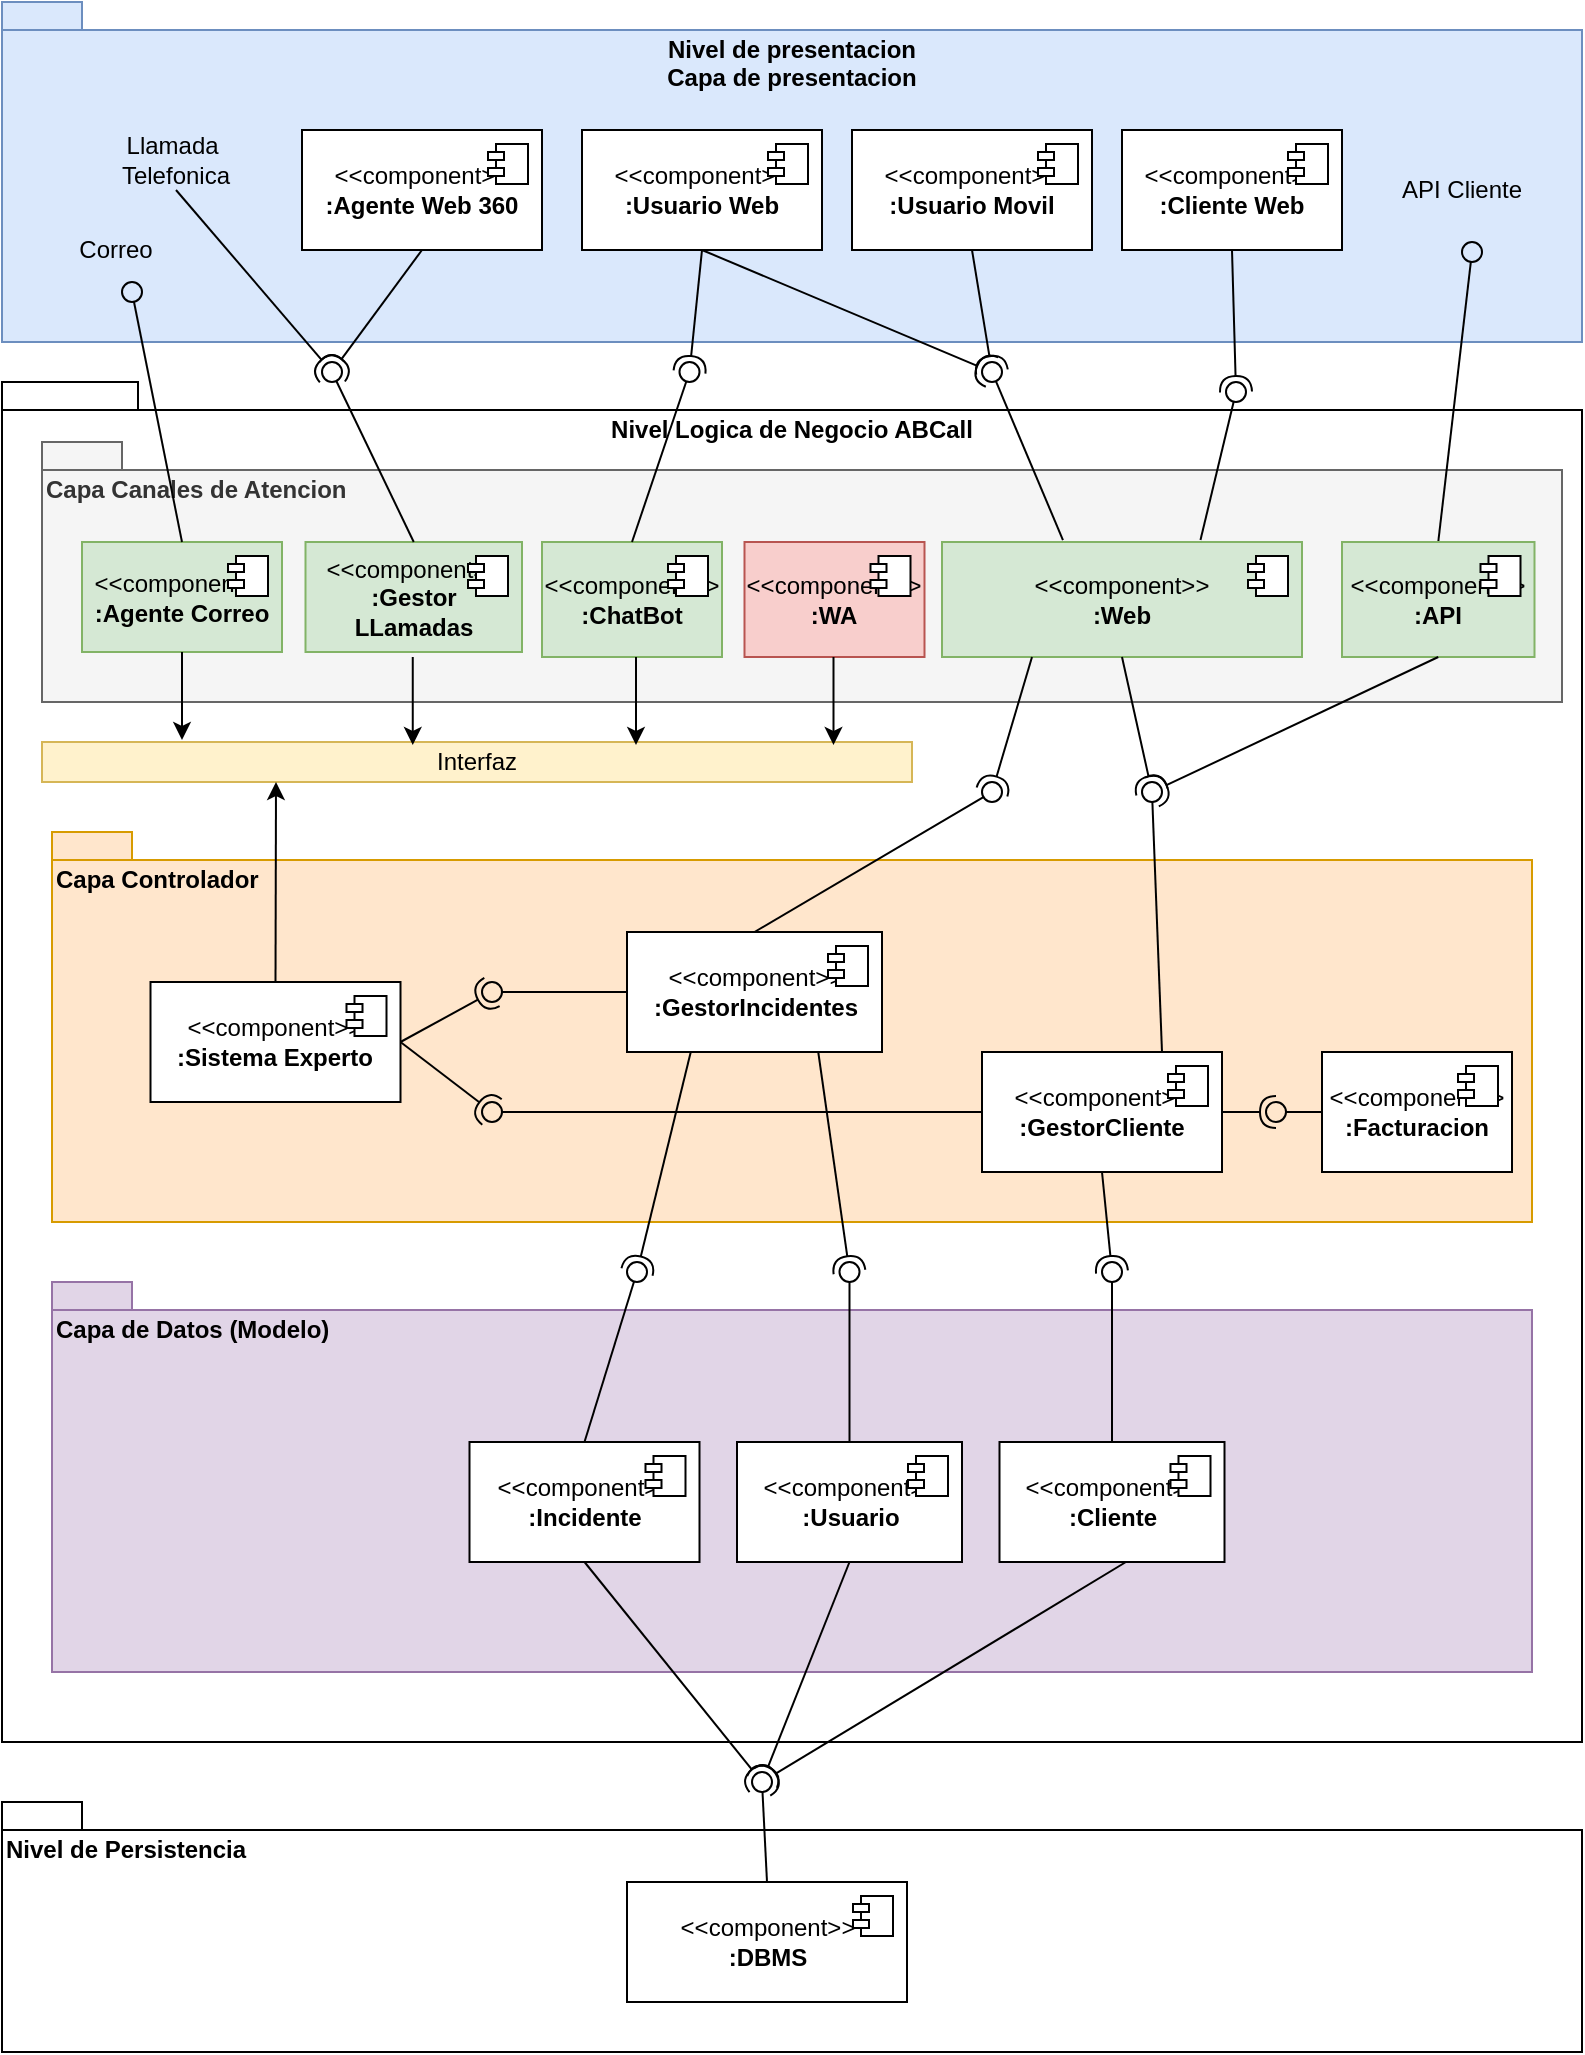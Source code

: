 <mxfile version="24.7.12">
  <diagram name="Página-1" id="badeSgl3rarpciUWfAk7">
    <mxGraphModel dx="1707" dy="395" grid="1" gridSize="10" guides="1" tooltips="1" connect="1" arrows="1" fold="1" page="1" pageScale="1" pageWidth="827" pageHeight="1169" math="0" shadow="0">
      <root>
        <mxCell id="0" />
        <mxCell id="1" parent="0" />
        <mxCell id="VERpzVBWQR2P2o2Z3do2-19" value="Nivel Logica de Negocio ABCall" style="shape=folder;fontStyle=1;spacingTop=10;tabWidth=40;tabHeight=14;tabPosition=left;html=1;whiteSpace=wrap;verticalAlign=top;" parent="1" vertex="1">
          <mxGeometry x="-500" y="210" width="790" height="680" as="geometry" />
        </mxCell>
        <mxCell id="LsTmcPjPgr7ocmJJOF8i-79" value="Capa de Datos (Modelo)" style="shape=folder;fontStyle=1;spacingTop=10;tabWidth=40;tabHeight=14;tabPosition=left;html=1;whiteSpace=wrap;verticalAlign=top;align=left;fillColor=#e1d5e7;strokeColor=#9673a6;" vertex="1" parent="1">
          <mxGeometry x="-475" y="660" width="740" height="195" as="geometry" />
        </mxCell>
        <mxCell id="LsTmcPjPgr7ocmJJOF8i-29" value="Capa Controlador" style="shape=folder;fontStyle=1;spacingTop=10;tabWidth=40;tabHeight=14;tabPosition=left;html=1;whiteSpace=wrap;verticalAlign=top;align=left;fillColor=#ffe6cc;strokeColor=#d79b00;" vertex="1" parent="1">
          <mxGeometry x="-475" y="435" width="740" height="195" as="geometry" />
        </mxCell>
        <mxCell id="oYlXpJVkNZ7Khja5sfW1-8" value="" style="ellipse;whiteSpace=wrap;html=1;align=center;aspect=fixed;fillColor=none;strokeColor=none;resizable=0;perimeter=centerPerimeter;rotatable=0;allowArrows=0;points=[];outlineConnect=1;" parent="1" vertex="1">
          <mxGeometry x="-100" y="360" width="10" height="10" as="geometry" />
        </mxCell>
        <mxCell id="oYlXpJVkNZ7Khja5sfW1-72" value="" style="ellipse;whiteSpace=wrap;html=1;align=center;aspect=fixed;fillColor=none;strokeColor=none;resizable=0;perimeter=centerPerimeter;rotatable=0;allowArrows=0;points=[];outlineConnect=1;" parent="1" vertex="1">
          <mxGeometry x="122" y="250" width="10" height="10" as="geometry" />
        </mxCell>
        <mxCell id="VERpzVBWQR2P2o2Z3do2-1" value="Nivel de presentacion&lt;div&gt;Capa de presentacion&lt;/div&gt;" style="shape=folder;fontStyle=1;spacingTop=10;tabWidth=40;tabHeight=14;tabPosition=left;html=1;whiteSpace=wrap;verticalAlign=top;fillColor=#dae8fc;strokeColor=#6c8ebf;" parent="1" vertex="1">
          <mxGeometry x="-500" y="20" width="790" height="170" as="geometry" />
        </mxCell>
        <mxCell id="VERpzVBWQR2P2o2Z3do2-2" value="&amp;lt;&amp;lt;component&amp;gt;&amp;gt;&lt;div&gt;&lt;b&gt;:Agente Web 360&lt;/b&gt;&lt;/div&gt;" style="html=1;dropTarget=0;whiteSpace=wrap;" parent="1" vertex="1">
          <mxGeometry x="-350" y="84" width="120" height="60" as="geometry" />
        </mxCell>
        <mxCell id="VERpzVBWQR2P2o2Z3do2-3" value="" style="shape=module;jettyWidth=8;jettyHeight=4;" parent="VERpzVBWQR2P2o2Z3do2-2" vertex="1">
          <mxGeometry x="1" width="20" height="20" relative="1" as="geometry">
            <mxPoint x="-27" y="7" as="offset" />
          </mxGeometry>
        </mxCell>
        <mxCell id="VERpzVBWQR2P2o2Z3do2-4" value="&amp;lt;&amp;lt;component&amp;gt;&amp;gt;&lt;div&gt;&lt;b&gt;:Cliente Web&lt;/b&gt;&lt;/div&gt;" style="html=1;dropTarget=0;whiteSpace=wrap;" parent="1" vertex="1">
          <mxGeometry x="60" y="84" width="110" height="60" as="geometry" />
        </mxCell>
        <mxCell id="VERpzVBWQR2P2o2Z3do2-5" value="" style="shape=module;jettyWidth=8;jettyHeight=4;" parent="VERpzVBWQR2P2o2Z3do2-4" vertex="1">
          <mxGeometry x="1" width="20" height="20" relative="1" as="geometry">
            <mxPoint x="-27" y="7" as="offset" />
          </mxGeometry>
        </mxCell>
        <mxCell id="VERpzVBWQR2P2o2Z3do2-6" value="&amp;lt;&amp;lt;component&amp;gt;&amp;gt;&lt;div&gt;&lt;b&gt;:Usuario Movil&lt;/b&gt;&lt;/div&gt;" style="html=1;dropTarget=0;whiteSpace=wrap;" parent="1" vertex="1">
          <mxGeometry x="-75" y="84" width="120" height="60" as="geometry" />
        </mxCell>
        <mxCell id="VERpzVBWQR2P2o2Z3do2-7" value="" style="shape=module;jettyWidth=8;jettyHeight=4;" parent="VERpzVBWQR2P2o2Z3do2-6" vertex="1">
          <mxGeometry x="1" width="20" height="20" relative="1" as="geometry">
            <mxPoint x="-27" y="7" as="offset" />
          </mxGeometry>
        </mxCell>
        <mxCell id="VERpzVBWQR2P2o2Z3do2-8" value="&amp;lt;&amp;lt;component&amp;gt;&amp;gt;&lt;div&gt;&lt;b&gt;:Usuario Web&lt;/b&gt;&lt;/div&gt;" style="html=1;dropTarget=0;whiteSpace=wrap;" parent="1" vertex="1">
          <mxGeometry x="-210" y="84" width="120" height="60" as="geometry" />
        </mxCell>
        <mxCell id="VERpzVBWQR2P2o2Z3do2-9" value="" style="shape=module;jettyWidth=8;jettyHeight=4;" parent="VERpzVBWQR2P2o2Z3do2-8" vertex="1">
          <mxGeometry x="1" width="20" height="20" relative="1" as="geometry">
            <mxPoint x="-27" y="7" as="offset" />
          </mxGeometry>
        </mxCell>
        <mxCell id="VERpzVBWQR2P2o2Z3do2-12" value="Capa Canales de Atencion" style="shape=folder;fontStyle=1;spacingTop=10;tabWidth=40;tabHeight=14;tabPosition=left;html=1;whiteSpace=wrap;verticalAlign=top;align=left;fillColor=#f5f5f5;fontColor=#333333;strokeColor=#666666;" parent="1" vertex="1">
          <mxGeometry x="-480" y="240" width="760" height="130" as="geometry" />
        </mxCell>
        <mxCell id="VERpzVBWQR2P2o2Z3do2-13" value="&amp;lt;&amp;lt;component&amp;gt;&amp;gt;&lt;div&gt;&lt;b&gt;:Web&lt;/b&gt;&lt;/div&gt;" style="html=1;dropTarget=0;whiteSpace=wrap;fillColor=#d5e8d4;strokeColor=#82b366;" parent="1" vertex="1">
          <mxGeometry x="-30" y="290" width="180" height="57.5" as="geometry" />
        </mxCell>
        <mxCell id="VERpzVBWQR2P2o2Z3do2-14" value="" style="shape=module;jettyWidth=8;jettyHeight=4;" parent="VERpzVBWQR2P2o2Z3do2-13" vertex="1">
          <mxGeometry x="1" width="20" height="20" relative="1" as="geometry">
            <mxPoint x="-27" y="7" as="offset" />
          </mxGeometry>
        </mxCell>
        <mxCell id="VERpzVBWQR2P2o2Z3do2-26" value="&amp;lt;&amp;lt;component&amp;gt;&amp;gt;&lt;div&gt;&lt;b&gt;:Sistema Experto&lt;/b&gt;&lt;/div&gt;" style="html=1;dropTarget=0;whiteSpace=wrap;" parent="1" vertex="1">
          <mxGeometry x="-425.75" y="510" width="125" height="60" as="geometry" />
        </mxCell>
        <mxCell id="VERpzVBWQR2P2o2Z3do2-27" value="" style="shape=module;jettyWidth=8;jettyHeight=4;" parent="VERpzVBWQR2P2o2Z3do2-26" vertex="1">
          <mxGeometry x="1" width="20" height="20" relative="1" as="geometry">
            <mxPoint x="-27" y="7" as="offset" />
          </mxGeometry>
        </mxCell>
        <mxCell id="VERpzVBWQR2P2o2Z3do2-28" value="&amp;lt;&amp;lt;component&amp;gt;&amp;gt;&lt;div&gt;&lt;b&gt;:GestorCliente&lt;/b&gt;&lt;/div&gt;" style="html=1;dropTarget=0;whiteSpace=wrap;" parent="1" vertex="1">
          <mxGeometry x="-10" y="545" width="120" height="60" as="geometry" />
        </mxCell>
        <mxCell id="VERpzVBWQR2P2o2Z3do2-29" value="" style="shape=module;jettyWidth=8;jettyHeight=4;" parent="VERpzVBWQR2P2o2Z3do2-28" vertex="1">
          <mxGeometry x="1" width="20" height="20" relative="1" as="geometry">
            <mxPoint x="-27" y="7" as="offset" />
          </mxGeometry>
        </mxCell>
        <mxCell id="VERpzVBWQR2P2o2Z3do2-30" value="&amp;lt;&amp;lt;component&amp;gt;&amp;gt;&lt;div&gt;&lt;b&gt;:GestorIncidentes&lt;/b&gt;&lt;/div&gt;" style="html=1;dropTarget=0;whiteSpace=wrap;" parent="1" vertex="1">
          <mxGeometry x="-187.5" y="485" width="127.5" height="60" as="geometry" />
        </mxCell>
        <mxCell id="VERpzVBWQR2P2o2Z3do2-31" value="" style="shape=module;jettyWidth=8;jettyHeight=4;" parent="VERpzVBWQR2P2o2Z3do2-30" vertex="1">
          <mxGeometry x="1" width="20" height="20" relative="1" as="geometry">
            <mxPoint x="-27" y="7" as="offset" />
          </mxGeometry>
        </mxCell>
        <mxCell id="VERpzVBWQR2P2o2Z3do2-32" value="&amp;lt;&amp;lt;component&amp;gt;&amp;gt;&lt;div&gt;&lt;b&gt;:Facturacion&lt;/b&gt;&lt;/div&gt;" style="html=1;dropTarget=0;whiteSpace=wrap;" parent="1" vertex="1">
          <mxGeometry x="160" y="545" width="95" height="60" as="geometry" />
        </mxCell>
        <mxCell id="VERpzVBWQR2P2o2Z3do2-33" value="" style="shape=module;jettyWidth=8;jettyHeight=4;" parent="VERpzVBWQR2P2o2Z3do2-32" vertex="1">
          <mxGeometry x="1" width="20" height="20" relative="1" as="geometry">
            <mxPoint x="-27" y="7" as="offset" />
          </mxGeometry>
        </mxCell>
        <mxCell id="VERpzVBWQR2P2o2Z3do2-34" value="Nivel de Persistencia" style="shape=folder;fontStyle=1;spacingTop=10;tabWidth=40;tabHeight=14;tabPosition=left;html=1;whiteSpace=wrap;verticalAlign=top;align=left;" parent="1" vertex="1">
          <mxGeometry x="-500" y="920" width="790" height="125" as="geometry" />
        </mxCell>
        <mxCell id="VERpzVBWQR2P2o2Z3do2-39" value="" style="ellipse;whiteSpace=wrap;html=1;align=center;aspect=fixed;fillColor=none;strokeColor=none;resizable=0;perimeter=centerPerimeter;rotatable=0;allowArrows=0;points=[];outlineConnect=1;" parent="1" vertex="1">
          <mxGeometry x="-20" y="450" width="10" height="10" as="geometry" />
        </mxCell>
        <mxCell id="VERpzVBWQR2P2o2Z3do2-48" value="" style="ellipse;whiteSpace=wrap;html=1;align=center;aspect=fixed;fillColor=none;strokeColor=none;resizable=0;perimeter=centerPerimeter;rotatable=0;allowArrows=0;points=[];outlineConnect=1;" parent="1" vertex="1">
          <mxGeometry x="136.25" y="410" width="10" height="10" as="geometry" />
        </mxCell>
        <mxCell id="VERpzVBWQR2P2o2Z3do2-51" value="" style="ellipse;whiteSpace=wrap;html=1;align=center;aspect=fixed;fillColor=none;strokeColor=none;resizable=0;perimeter=centerPerimeter;rotatable=0;allowArrows=0;points=[];outlineConnect=1;" parent="1" vertex="1">
          <mxGeometry x="193.75" y="445" width="10" height="10" as="geometry" />
        </mxCell>
        <mxCell id="VERpzVBWQR2P2o2Z3do2-52" value="&amp;lt;&amp;lt;component&amp;gt;&amp;gt;&lt;div&gt;&lt;b&gt;:DBMS&lt;/b&gt;&lt;/div&gt;" style="html=1;dropTarget=0;whiteSpace=wrap;" parent="1" vertex="1">
          <mxGeometry x="-187.5" y="960" width="140" height="60" as="geometry" />
        </mxCell>
        <mxCell id="VERpzVBWQR2P2o2Z3do2-53" value="" style="shape=module;jettyWidth=8;jettyHeight=4;" parent="VERpzVBWQR2P2o2Z3do2-52" vertex="1">
          <mxGeometry x="1" width="20" height="20" relative="1" as="geometry">
            <mxPoint x="-27" y="7" as="offset" />
          </mxGeometry>
        </mxCell>
        <mxCell id="VERpzVBWQR2P2o2Z3do2-54" value="&amp;lt;&amp;lt;component&amp;gt;&amp;gt;&lt;div&gt;&lt;b&gt;:Incidente&lt;/b&gt;&lt;/div&gt;" style="html=1;dropTarget=0;whiteSpace=wrap;" parent="1" vertex="1">
          <mxGeometry x="-266.25" y="740" width="115" height="60" as="geometry" />
        </mxCell>
        <mxCell id="VERpzVBWQR2P2o2Z3do2-55" value="" style="shape=module;jettyWidth=8;jettyHeight=4;" parent="VERpzVBWQR2P2o2Z3do2-54" vertex="1">
          <mxGeometry x="1" width="20" height="20" relative="1" as="geometry">
            <mxPoint x="-27" y="7" as="offset" />
          </mxGeometry>
        </mxCell>
        <mxCell id="VERpzVBWQR2P2o2Z3do2-61" value="" style="ellipse;whiteSpace=wrap;html=1;align=center;aspect=fixed;fillColor=none;strokeColor=none;resizable=0;perimeter=centerPerimeter;rotatable=0;allowArrows=0;points=[];outlineConnect=1;" parent="1" vertex="1">
          <mxGeometry x="111.25" y="510" width="10" height="10" as="geometry" />
        </mxCell>
        <mxCell id="VERpzVBWQR2P2o2Z3do2-67" value="" style="ellipse;whiteSpace=wrap;html=1;align=center;aspect=fixed;fillColor=none;strokeColor=none;resizable=0;perimeter=centerPerimeter;rotatable=0;allowArrows=0;points=[];outlineConnect=1;" parent="1" vertex="1">
          <mxGeometry x="-308.75" y="410" width="10" height="10" as="geometry" />
        </mxCell>
        <mxCell id="VERpzVBWQR2P2o2Z3do2-73" value="" style="ellipse;whiteSpace=wrap;html=1;align=center;aspect=fixed;fillColor=none;strokeColor=none;resizable=0;perimeter=centerPerimeter;rotatable=0;allowArrows=0;points=[];outlineConnect=1;" parent="1" vertex="1">
          <mxGeometry x="-393.75" y="410" width="10" height="10" as="geometry" />
        </mxCell>
        <mxCell id="VERpzVBWQR2P2o2Z3do2-74" value="" style="rounded=0;orthogonalLoop=1;jettySize=auto;html=1;endArrow=halfCircle;endFill=0;endSize=6;strokeWidth=1;sketch=0;exitX=0.5;exitY=1;exitDx=0;exitDy=0;" parent="1" source="VERpzVBWQR2P2o2Z3do2-8" target="VERpzVBWQR2P2o2Z3do2-76" edge="1">
          <mxGeometry relative="1" as="geometry">
            <mxPoint x="-140" y="220" as="sourcePoint" />
          </mxGeometry>
        </mxCell>
        <mxCell id="VERpzVBWQR2P2o2Z3do2-75" value="" style="rounded=0;orthogonalLoop=1;jettySize=auto;html=1;endArrow=oval;endFill=0;sketch=0;sourcePerimeterSpacing=0;targetPerimeterSpacing=0;endSize=10;exitX=0.336;exitY=-0.017;exitDx=0;exitDy=0;exitPerimeter=0;" parent="1" source="VERpzVBWQR2P2o2Z3do2-13" target="VERpzVBWQR2P2o2Z3do2-76" edge="1">
          <mxGeometry relative="1" as="geometry">
            <mxPoint x="-250" y="215" as="sourcePoint" />
          </mxGeometry>
        </mxCell>
        <mxCell id="VERpzVBWQR2P2o2Z3do2-76" value="" style="ellipse;whiteSpace=wrap;html=1;align=center;aspect=fixed;fillColor=none;strokeColor=none;resizable=0;perimeter=centerPerimeter;rotatable=0;allowArrows=0;points=[];outlineConnect=1;" parent="1" vertex="1">
          <mxGeometry x="-10" y="200" width="10" height="10" as="geometry" />
        </mxCell>
        <mxCell id="VERpzVBWQR2P2o2Z3do2-77" value="" style="rounded=0;orthogonalLoop=1;jettySize=auto;html=1;endArrow=halfCircle;endFill=0;endSize=6;strokeWidth=1;sketch=0;exitX=0.5;exitY=1;exitDx=0;exitDy=0;entryX=1.1;entryY=0.2;entryDx=0;entryDy=0;entryPerimeter=0;" parent="1" source="VERpzVBWQR2P2o2Z3do2-6" target="VERpzVBWQR2P2o2Z3do2-76" edge="1">
          <mxGeometry relative="1" as="geometry">
            <mxPoint x="5" y="225" as="sourcePoint" />
          </mxGeometry>
        </mxCell>
        <mxCell id="VERpzVBWQR2P2o2Z3do2-80" value="" style="rounded=0;orthogonalLoop=1;jettySize=auto;html=1;endArrow=halfCircle;endFill=0;endSize=6;strokeWidth=1;sketch=0;exitX=0.5;exitY=1;exitDx=0;exitDy=0;" parent="1" source="VERpzVBWQR2P2o2Z3do2-4" target="VERpzVBWQR2P2o2Z3do2-82" edge="1">
          <mxGeometry relative="1" as="geometry">
            <mxPoint x="140" y="225" as="sourcePoint" />
          </mxGeometry>
        </mxCell>
        <mxCell id="VERpzVBWQR2P2o2Z3do2-81" value="" style="rounded=0;orthogonalLoop=1;jettySize=auto;html=1;endArrow=oval;endFill=0;sketch=0;sourcePerimeterSpacing=0;targetPerimeterSpacing=0;endSize=10;exitX=0.718;exitY=-0.017;exitDx=0;exitDy=0;exitPerimeter=0;" parent="1" source="VERpzVBWQR2P2o2Z3do2-13" target="VERpzVBWQR2P2o2Z3do2-82" edge="1">
          <mxGeometry relative="1" as="geometry">
            <mxPoint x="100" y="225" as="sourcePoint" />
          </mxGeometry>
        </mxCell>
        <mxCell id="VERpzVBWQR2P2o2Z3do2-82" value="" style="ellipse;whiteSpace=wrap;html=1;align=center;aspect=fixed;fillColor=none;strokeColor=none;resizable=0;perimeter=centerPerimeter;rotatable=0;allowArrows=0;points=[];outlineConnect=1;" parent="1" vertex="1">
          <mxGeometry x="112" y="210" width="10" height="10" as="geometry" />
        </mxCell>
        <mxCell id="VERpzVBWQR2P2o2Z3do2-84" value="" style="rounded=0;orthogonalLoop=1;jettySize=auto;html=1;endArrow=oval;endFill=0;sketch=0;sourcePerimeterSpacing=0;targetPerimeterSpacing=0;endSize=10;exitX=0.5;exitY=0;exitDx=0;exitDy=0;" parent="1" source="LsTmcPjPgr7ocmJJOF8i-37" target="VERpzVBWQR2P2o2Z3do2-85" edge="1">
          <mxGeometry relative="1" as="geometry">
            <mxPoint x="260" y="215" as="sourcePoint" />
          </mxGeometry>
        </mxCell>
        <mxCell id="VERpzVBWQR2P2o2Z3do2-85" value="" style="ellipse;whiteSpace=wrap;html=1;align=center;aspect=fixed;fillColor=none;strokeColor=none;resizable=0;perimeter=centerPerimeter;rotatable=0;allowArrows=0;points=[];outlineConnect=1;" parent="1" vertex="1">
          <mxGeometry x="230" y="140" width="10" height="10" as="geometry" />
        </mxCell>
        <mxCell id="VERpzVBWQR2P2o2Z3do2-88" value="" style="ellipse;whiteSpace=wrap;html=1;align=center;aspect=fixed;fillColor=none;strokeColor=none;resizable=0;perimeter=centerPerimeter;rotatable=0;allowArrows=0;points=[];outlineConnect=1;" parent="1" vertex="1">
          <mxGeometry x="-240" y="200" width="10" height="10" as="geometry" />
        </mxCell>
        <mxCell id="VERpzVBWQR2P2o2Z3do2-91" value="" style="ellipse;whiteSpace=wrap;html=1;align=center;aspect=fixed;fillColor=none;strokeColor=none;resizable=0;perimeter=centerPerimeter;rotatable=0;allowArrows=0;points=[];outlineConnect=1;" parent="1" vertex="1">
          <mxGeometry x="-350" y="220" width="10" height="10" as="geometry" />
        </mxCell>
        <mxCell id="VERpzVBWQR2P2o2Z3do2-96" value="" style="ellipse;whiteSpace=wrap;html=1;align=center;aspect=fixed;fillColor=none;strokeColor=none;resizable=0;perimeter=centerPerimeter;rotatable=0;allowArrows=0;points=[];outlineConnect=1;" parent="1" vertex="1">
          <mxGeometry x="-440" y="134" width="10" height="10" as="geometry" />
        </mxCell>
        <mxCell id="VERpzVBWQR2P2o2Z3do2-97" value="" style="rounded=0;orthogonalLoop=1;jettySize=auto;html=1;endArrow=halfCircle;endFill=0;endSize=6;strokeWidth=1;sketch=0;exitX=0.5;exitY=1;exitDx=0;exitDy=0;" parent="1" source="VERpzVBWQR2P2o2Z3do2-54" edge="1">
          <mxGeometry relative="1" as="geometry">
            <mxPoint x="-35" y="795" as="sourcePoint" />
            <mxPoint x="-120" y="910" as="targetPoint" />
          </mxGeometry>
        </mxCell>
        <mxCell id="VERpzVBWQR2P2o2Z3do2-98" value="" style="rounded=0;orthogonalLoop=1;jettySize=auto;html=1;endArrow=oval;endFill=0;sketch=0;sourcePerimeterSpacing=0;targetPerimeterSpacing=0;endSize=10;exitX=0.5;exitY=0;exitDx=0;exitDy=0;" parent="1" source="VERpzVBWQR2P2o2Z3do2-52" edge="1">
          <mxGeometry relative="1" as="geometry">
            <mxPoint x="-75" y="910" as="sourcePoint" />
            <mxPoint x="-120" y="910" as="targetPoint" />
          </mxGeometry>
        </mxCell>
        <mxCell id="VERpzVBWQR2P2o2Z3do2-99" value="" style="ellipse;whiteSpace=wrap;html=1;align=center;aspect=fixed;fillColor=none;strokeColor=none;resizable=0;perimeter=centerPerimeter;rotatable=0;allowArrows=0;points=[];outlineConnect=1;" parent="1" vertex="1">
          <mxGeometry x="-20" y="790" width="10" height="10" as="geometry" />
        </mxCell>
        <mxCell id="L-aPLiKNnRhUDN-5XwOW-1" value="Llamada&amp;nbsp;&lt;div&gt;Telefonica&lt;/div&gt;" style="text;html=1;align=center;verticalAlign=middle;whiteSpace=wrap;rounded=0;" parent="1" vertex="1">
          <mxGeometry x="-443" y="84" width="60" height="30" as="geometry" />
        </mxCell>
        <mxCell id="L-aPLiKNnRhUDN-5XwOW-2" value="API Cliente" style="text;html=1;align=center;verticalAlign=middle;whiteSpace=wrap;rounded=0;" parent="1" vertex="1">
          <mxGeometry x="195" y="99" width="70" height="30" as="geometry" />
        </mxCell>
        <mxCell id="L-aPLiKNnRhUDN-5XwOW-7" value="" style="ellipse;whiteSpace=wrap;html=1;align=center;aspect=fixed;fillColor=none;strokeColor=none;resizable=0;perimeter=centerPerimeter;rotatable=0;allowArrows=0;points=[];outlineConnect=1;" parent="1" vertex="1">
          <mxGeometry x="-400" y="400" width="10" height="10" as="geometry" />
        </mxCell>
        <mxCell id="oiPzUD7GclOgU0IUyKZR-3" value="" style="ellipse;whiteSpace=wrap;html=1;align=center;aspect=fixed;fillColor=none;strokeColor=none;resizable=0;perimeter=centerPerimeter;rotatable=0;allowArrows=0;points=[];outlineConnect=1;" parent="1" vertex="1">
          <mxGeometry x="26.25" y="410" width="10" height="10" as="geometry" />
        </mxCell>
        <mxCell id="LsTmcPjPgr7ocmJJOF8i-1" value="&amp;lt;&amp;lt;component&amp;gt;&amp;gt;&lt;div&gt;&lt;b&gt;:Agente Correo&lt;/b&gt;&lt;/div&gt;" style="html=1;dropTarget=0;whiteSpace=wrap;fillColor=#d5e8d4;strokeColor=#82b366;" vertex="1" parent="1">
          <mxGeometry x="-460" y="290" width="100" height="55" as="geometry" />
        </mxCell>
        <mxCell id="LsTmcPjPgr7ocmJJOF8i-2" value="" style="shape=module;jettyWidth=8;jettyHeight=4;" vertex="1" parent="LsTmcPjPgr7ocmJJOF8i-1">
          <mxGeometry x="1" width="20" height="20" relative="1" as="geometry">
            <mxPoint x="-27" y="7" as="offset" />
          </mxGeometry>
        </mxCell>
        <mxCell id="LsTmcPjPgr7ocmJJOF8i-3" value="&amp;lt;&amp;lt;component&amp;gt;&amp;gt;&lt;div&gt;&lt;b&gt;:ChatBot&lt;/b&gt;&lt;/div&gt;" style="html=1;dropTarget=0;whiteSpace=wrap;fillColor=#d5e8d4;strokeColor=#82b366;" vertex="1" parent="1">
          <mxGeometry x="-230" y="290" width="90" height="57.5" as="geometry" />
        </mxCell>
        <mxCell id="LsTmcPjPgr7ocmJJOF8i-4" value="" style="shape=module;jettyWidth=8;jettyHeight=4;" vertex="1" parent="LsTmcPjPgr7ocmJJOF8i-3">
          <mxGeometry x="1" width="20" height="20" relative="1" as="geometry">
            <mxPoint x="-27" y="7" as="offset" />
          </mxGeometry>
        </mxCell>
        <mxCell id="LsTmcPjPgr7ocmJJOF8i-14" value="" style="ellipse;whiteSpace=wrap;html=1;align=center;aspect=fixed;fillColor=none;strokeColor=none;resizable=0;perimeter=centerPerimeter;rotatable=0;allowArrows=0;points=[];outlineConnect=1;" vertex="1" parent="1">
          <mxGeometry x="36.25" y="490" width="10" height="10" as="geometry" />
        </mxCell>
        <mxCell id="LsTmcPjPgr7ocmJJOF8i-19" value="&amp;lt;&amp;lt;component&amp;gt;&amp;gt;&lt;div&gt;&lt;b&gt;:Gestor&lt;/b&gt;&lt;/div&gt;&lt;div&gt;&lt;b&gt;LLamadas&lt;/b&gt;&lt;/div&gt;" style="html=1;dropTarget=0;whiteSpace=wrap;fillColor=#d5e8d4;strokeColor=#82b366;" vertex="1" parent="1">
          <mxGeometry x="-348.25" y="290" width="108.25" height="55" as="geometry" />
        </mxCell>
        <mxCell id="LsTmcPjPgr7ocmJJOF8i-20" value="" style="shape=module;jettyWidth=8;jettyHeight=4;" vertex="1" parent="LsTmcPjPgr7ocmJJOF8i-19">
          <mxGeometry x="1" width="20" height="20" relative="1" as="geometry">
            <mxPoint x="-27" y="7" as="offset" />
          </mxGeometry>
        </mxCell>
        <mxCell id="LsTmcPjPgr7ocmJJOF8i-30" value="" style="rounded=0;orthogonalLoop=1;jettySize=auto;html=1;endArrow=halfCircle;endFill=0;endSize=6;strokeWidth=1;sketch=0;exitX=1;exitY=0.5;exitDx=0;exitDy=0;" edge="1" target="LsTmcPjPgr7ocmJJOF8i-32" parent="1" source="VERpzVBWQR2P2o2Z3do2-28">
          <mxGeometry relative="1" as="geometry">
            <mxPoint x="152" y="490" as="sourcePoint" />
          </mxGeometry>
        </mxCell>
        <mxCell id="LsTmcPjPgr7ocmJJOF8i-31" value="" style="rounded=0;orthogonalLoop=1;jettySize=auto;html=1;endArrow=oval;endFill=0;sketch=0;sourcePerimeterSpacing=0;targetPerimeterSpacing=0;endSize=10;exitX=0;exitY=0.5;exitDx=0;exitDy=0;" edge="1" target="LsTmcPjPgr7ocmJJOF8i-32" parent="1" source="VERpzVBWQR2P2o2Z3do2-32">
          <mxGeometry relative="1" as="geometry">
            <mxPoint x="112" y="490" as="sourcePoint" />
          </mxGeometry>
        </mxCell>
        <mxCell id="LsTmcPjPgr7ocmJJOF8i-32" value="" style="ellipse;whiteSpace=wrap;html=1;align=center;aspect=fixed;fillColor=none;strokeColor=none;resizable=0;perimeter=centerPerimeter;rotatable=0;allowArrows=0;points=[];outlineConnect=1;" vertex="1" parent="1">
          <mxGeometry x="132" y="570" width="10" height="10" as="geometry" />
        </mxCell>
        <mxCell id="LsTmcPjPgr7ocmJJOF8i-37" value="&amp;lt;&amp;lt;component&amp;gt;&amp;gt;&lt;div&gt;&lt;b&gt;:API&lt;/b&gt;&lt;/div&gt;" style="html=1;dropTarget=0;whiteSpace=wrap;fillColor=#d5e8d4;strokeColor=#82b366;" vertex="1" parent="1">
          <mxGeometry x="170" y="290" width="96.25" height="57.5" as="geometry" />
        </mxCell>
        <mxCell id="LsTmcPjPgr7ocmJJOF8i-38" value="" style="shape=module;jettyWidth=8;jettyHeight=4;" vertex="1" parent="LsTmcPjPgr7ocmJJOF8i-37">
          <mxGeometry x="1" width="20" height="20" relative="1" as="geometry">
            <mxPoint x="-27" y="7" as="offset" />
          </mxGeometry>
        </mxCell>
        <mxCell id="LsTmcPjPgr7ocmJJOF8i-53" value="" style="ellipse;whiteSpace=wrap;html=1;align=center;aspect=fixed;fillColor=none;strokeColor=none;resizable=0;perimeter=centerPerimeter;rotatable=0;allowArrows=0;points=[];outlineConnect=1;" vertex="1" parent="1">
          <mxGeometry x="-175" y="410" width="10" height="10" as="geometry" />
        </mxCell>
        <mxCell id="LsTmcPjPgr7ocmJJOF8i-54" value="" style="rounded=0;orthogonalLoop=1;jettySize=auto;html=1;endArrow=halfCircle;endFill=0;endSize=6;strokeWidth=1;sketch=0;exitX=1;exitY=0.5;exitDx=0;exitDy=0;" edge="1" target="LsTmcPjPgr7ocmJJOF8i-56" parent="1" source="VERpzVBWQR2P2o2Z3do2-26">
          <mxGeometry relative="1" as="geometry">
            <mxPoint x="-250" y="585" as="sourcePoint" />
          </mxGeometry>
        </mxCell>
        <mxCell id="LsTmcPjPgr7ocmJJOF8i-55" value="" style="rounded=0;orthogonalLoop=1;jettySize=auto;html=1;endArrow=oval;endFill=0;sketch=0;sourcePerimeterSpacing=0;targetPerimeterSpacing=0;endSize=10;exitX=0;exitY=0.5;exitDx=0;exitDy=0;" edge="1" target="LsTmcPjPgr7ocmJJOF8i-56" parent="1" source="VERpzVBWQR2P2o2Z3do2-30">
          <mxGeometry relative="1" as="geometry">
            <mxPoint x="-290" y="585" as="sourcePoint" />
          </mxGeometry>
        </mxCell>
        <mxCell id="LsTmcPjPgr7ocmJJOF8i-56" value="" style="ellipse;whiteSpace=wrap;html=1;align=center;aspect=fixed;fillColor=none;strokeColor=none;resizable=0;perimeter=centerPerimeter;rotatable=0;allowArrows=0;points=[];outlineConnect=1;" vertex="1" parent="1">
          <mxGeometry x="-260" y="510" width="10" height="10" as="geometry" />
        </mxCell>
        <mxCell id="LsTmcPjPgr7ocmJJOF8i-57" value="" style="rounded=0;orthogonalLoop=1;jettySize=auto;html=1;endArrow=halfCircle;endFill=0;endSize=6;strokeWidth=1;sketch=0;exitX=0.5;exitY=1;exitDx=0;exitDy=0;" edge="1" target="LsTmcPjPgr7ocmJJOF8i-59" parent="1" source="VERpzVBWQR2P2o2Z3do2-2">
          <mxGeometry relative="1" as="geometry">
            <mxPoint x="-230" y="205" as="sourcePoint" />
          </mxGeometry>
        </mxCell>
        <mxCell id="LsTmcPjPgr7ocmJJOF8i-58" value="" style="rounded=0;orthogonalLoop=1;jettySize=auto;html=1;endArrow=oval;endFill=0;sketch=0;sourcePerimeterSpacing=0;targetPerimeterSpacing=0;endSize=10;exitX=0.5;exitY=0;exitDx=0;exitDy=0;" edge="1" target="LsTmcPjPgr7ocmJJOF8i-59" parent="1" source="LsTmcPjPgr7ocmJJOF8i-19">
          <mxGeometry relative="1" as="geometry">
            <mxPoint x="-270" y="205" as="sourcePoint" />
          </mxGeometry>
        </mxCell>
        <mxCell id="LsTmcPjPgr7ocmJJOF8i-59" value="" style="ellipse;whiteSpace=wrap;html=1;align=center;aspect=fixed;fillColor=none;strokeColor=none;resizable=0;perimeter=centerPerimeter;rotatable=0;allowArrows=0;points=[];outlineConnect=1;" vertex="1" parent="1">
          <mxGeometry x="-340" y="200" width="10" height="10" as="geometry" />
        </mxCell>
        <mxCell id="LsTmcPjPgr7ocmJJOF8i-60" value="" style="rounded=0;orthogonalLoop=1;jettySize=auto;html=1;endArrow=halfCircle;endFill=0;endSize=6;strokeWidth=1;sketch=0;exitX=0.5;exitY=1;exitDx=0;exitDy=0;entryX=0.2;entryY=0.2;entryDx=0;entryDy=0;entryPerimeter=0;" edge="1" target="LsTmcPjPgr7ocmJJOF8i-59" parent="1" source="L-aPLiKNnRhUDN-5XwOW-1">
          <mxGeometry relative="1" as="geometry">
            <mxPoint x="-384" y="205" as="sourcePoint" />
          </mxGeometry>
        </mxCell>
        <mxCell id="LsTmcPjPgr7ocmJJOF8i-61" value="" style="rounded=0;orthogonalLoop=1;jettySize=auto;html=1;endArrow=oval;endFill=0;sketch=0;sourcePerimeterSpacing=0;targetPerimeterSpacing=0;endSize=10;exitX=0.5;exitY=0;exitDx=0;exitDy=0;entryX=0.7;entryY=0.6;entryDx=0;entryDy=0;entryPerimeter=0;" edge="1" target="LsTmcPjPgr7ocmJJOF8i-62" parent="1" source="LsTmcPjPgr7ocmJJOF8i-1">
          <mxGeometry relative="1" as="geometry">
            <mxPoint x="-424" y="205" as="sourcePoint" />
          </mxGeometry>
        </mxCell>
        <mxCell id="LsTmcPjPgr7ocmJJOF8i-62" value="" style="ellipse;whiteSpace=wrap;html=1;align=center;aspect=fixed;fillColor=none;strokeColor=none;resizable=0;perimeter=centerPerimeter;rotatable=0;allowArrows=0;points=[];outlineConnect=1;" vertex="1" parent="1">
          <mxGeometry x="-440" y="160" width="10" height="10" as="geometry" />
        </mxCell>
        <mxCell id="LsTmcPjPgr7ocmJJOF8i-63" value="Correo" style="text;html=1;align=center;verticalAlign=middle;whiteSpace=wrap;rounded=0;" vertex="1" parent="1">
          <mxGeometry x="-473" y="129" width="60" height="30" as="geometry" />
        </mxCell>
        <mxCell id="LsTmcPjPgr7ocmJJOF8i-64" value="" style="rounded=0;orthogonalLoop=1;jettySize=auto;html=1;endArrow=halfCircle;endFill=0;endSize=6;strokeWidth=1;sketch=0;exitX=0.5;exitY=1;exitDx=0;exitDy=0;" edge="1" target="LsTmcPjPgr7ocmJJOF8i-66" parent="1" source="VERpzVBWQR2P2o2Z3do2-8">
          <mxGeometry relative="1" as="geometry">
            <mxPoint x="-109" y="205" as="sourcePoint" />
          </mxGeometry>
        </mxCell>
        <mxCell id="LsTmcPjPgr7ocmJJOF8i-65" value="" style="rounded=0;orthogonalLoop=1;jettySize=auto;html=1;endArrow=oval;endFill=0;sketch=0;sourcePerimeterSpacing=0;targetPerimeterSpacing=0;endSize=10;exitX=0.5;exitY=0;exitDx=0;exitDy=0;" edge="1" target="LsTmcPjPgr7ocmJJOF8i-66" parent="1" source="LsTmcPjPgr7ocmJJOF8i-3">
          <mxGeometry relative="1" as="geometry">
            <mxPoint x="-149" y="205" as="sourcePoint" />
          </mxGeometry>
        </mxCell>
        <mxCell id="LsTmcPjPgr7ocmJJOF8i-66" value="" style="ellipse;whiteSpace=wrap;html=1;align=center;aspect=fixed;fillColor=none;strokeColor=none;resizable=0;perimeter=centerPerimeter;rotatable=0;allowArrows=0;points=[];outlineConnect=1;" vertex="1" parent="1">
          <mxGeometry x="-161.25" y="200" width="10" height="10" as="geometry" />
        </mxCell>
        <mxCell id="LsTmcPjPgr7ocmJJOF8i-67" value="" style="rounded=0;orthogonalLoop=1;jettySize=auto;html=1;endArrow=halfCircle;endFill=0;endSize=6;strokeWidth=1;sketch=0;exitX=1;exitY=0.5;exitDx=0;exitDy=0;" edge="1" target="LsTmcPjPgr7ocmJJOF8i-69" parent="1" source="VERpzVBWQR2P2o2Z3do2-26">
          <mxGeometry relative="1" as="geometry">
            <mxPoint x="-204" y="610" as="sourcePoint" />
          </mxGeometry>
        </mxCell>
        <mxCell id="LsTmcPjPgr7ocmJJOF8i-68" value="" style="rounded=0;orthogonalLoop=1;jettySize=auto;html=1;endArrow=oval;endFill=0;sketch=0;sourcePerimeterSpacing=0;targetPerimeterSpacing=0;endSize=10;exitX=0;exitY=0.5;exitDx=0;exitDy=0;" edge="1" target="LsTmcPjPgr7ocmJJOF8i-69" parent="1" source="VERpzVBWQR2P2o2Z3do2-28">
          <mxGeometry relative="1" as="geometry">
            <mxPoint x="-244" y="610" as="sourcePoint" />
          </mxGeometry>
        </mxCell>
        <mxCell id="LsTmcPjPgr7ocmJJOF8i-69" value="" style="ellipse;whiteSpace=wrap;html=1;align=center;aspect=fixed;fillColor=none;strokeColor=none;resizable=0;perimeter=centerPerimeter;rotatable=0;allowArrows=0;points=[];outlineConnect=1;" vertex="1" parent="1">
          <mxGeometry x="-260" y="570" width="10" height="10" as="geometry" />
        </mxCell>
        <mxCell id="LsTmcPjPgr7ocmJJOF8i-70" value="" style="rounded=0;orthogonalLoop=1;jettySize=auto;html=1;endArrow=halfCircle;endFill=0;endSize=6;strokeWidth=1;sketch=0;exitX=0.5;exitY=1;exitDx=0;exitDy=0;" edge="1" target="LsTmcPjPgr7ocmJJOF8i-72" parent="1" source="VERpzVBWQR2P2o2Z3do2-13">
          <mxGeometry relative="1" as="geometry">
            <mxPoint x="40" y="415" as="sourcePoint" />
          </mxGeometry>
        </mxCell>
        <mxCell id="LsTmcPjPgr7ocmJJOF8i-71" value="" style="rounded=0;orthogonalLoop=1;jettySize=auto;html=1;endArrow=oval;endFill=0;sketch=0;sourcePerimeterSpacing=0;targetPerimeterSpacing=0;endSize=10;exitX=0.75;exitY=0;exitDx=0;exitDy=0;" edge="1" target="LsTmcPjPgr7ocmJJOF8i-72" parent="1" source="VERpzVBWQR2P2o2Z3do2-28">
          <mxGeometry relative="1" as="geometry">
            <mxPoint y="415" as="sourcePoint" />
          </mxGeometry>
        </mxCell>
        <mxCell id="LsTmcPjPgr7ocmJJOF8i-72" value="" style="ellipse;whiteSpace=wrap;html=1;align=center;aspect=fixed;fillColor=none;strokeColor=none;resizable=0;perimeter=centerPerimeter;rotatable=0;allowArrows=0;points=[];outlineConnect=1;" vertex="1" parent="1">
          <mxGeometry x="70" y="410" width="10" height="10" as="geometry" />
        </mxCell>
        <mxCell id="LsTmcPjPgr7ocmJJOF8i-73" value="" style="rounded=0;orthogonalLoop=1;jettySize=auto;html=1;endArrow=halfCircle;endFill=0;endSize=6;strokeWidth=1;sketch=0;exitX=0.5;exitY=1;exitDx=0;exitDy=0;entryX=0.275;entryY=0.5;entryDx=0;entryDy=0;entryPerimeter=0;" edge="1" target="LsTmcPjPgr7ocmJJOF8i-72" parent="1" source="LsTmcPjPgr7ocmJJOF8i-37">
          <mxGeometry relative="1" as="geometry">
            <mxPoint x="95" y="415" as="sourcePoint" />
          </mxGeometry>
        </mxCell>
        <mxCell id="LsTmcPjPgr7ocmJJOF8i-76" value="" style="rounded=0;orthogonalLoop=1;jettySize=auto;html=1;endArrow=halfCircle;endFill=0;endSize=6;strokeWidth=1;sketch=0;exitX=0.25;exitY=1;exitDx=0;exitDy=0;" edge="1" target="LsTmcPjPgr7ocmJJOF8i-78" parent="1" source="VERpzVBWQR2P2o2Z3do2-13">
          <mxGeometry relative="1" as="geometry">
            <mxPoint x="-25" y="415" as="sourcePoint" />
          </mxGeometry>
        </mxCell>
        <mxCell id="LsTmcPjPgr7ocmJJOF8i-77" value="" style="rounded=0;orthogonalLoop=1;jettySize=auto;html=1;endArrow=oval;endFill=0;sketch=0;sourcePerimeterSpacing=0;targetPerimeterSpacing=0;endSize=10;exitX=0.5;exitY=0;exitDx=0;exitDy=0;" edge="1" target="LsTmcPjPgr7ocmJJOF8i-78" parent="1" source="VERpzVBWQR2P2o2Z3do2-30">
          <mxGeometry relative="1" as="geometry">
            <mxPoint x="-65" y="415" as="sourcePoint" />
          </mxGeometry>
        </mxCell>
        <mxCell id="LsTmcPjPgr7ocmJJOF8i-78" value="" style="ellipse;whiteSpace=wrap;html=1;align=center;aspect=fixed;fillColor=none;strokeColor=none;resizable=0;perimeter=centerPerimeter;rotatable=0;allowArrows=0;points=[];outlineConnect=1;" vertex="1" parent="1">
          <mxGeometry x="-10" y="410" width="10" height="10" as="geometry" />
        </mxCell>
        <mxCell id="LsTmcPjPgr7ocmJJOF8i-80" value="&amp;lt;&amp;lt;component&amp;gt;&amp;gt;&lt;div&gt;&lt;b&gt;:Cliente&lt;/b&gt;&lt;/div&gt;" style="html=1;dropTarget=0;whiteSpace=wrap;" vertex="1" parent="1">
          <mxGeometry x="-1.25" y="740" width="112.5" height="60" as="geometry" />
        </mxCell>
        <mxCell id="LsTmcPjPgr7ocmJJOF8i-81" value="" style="shape=module;jettyWidth=8;jettyHeight=4;" vertex="1" parent="LsTmcPjPgr7ocmJJOF8i-80">
          <mxGeometry x="1" width="20" height="20" relative="1" as="geometry">
            <mxPoint x="-27" y="7" as="offset" />
          </mxGeometry>
        </mxCell>
        <mxCell id="LsTmcPjPgr7ocmJJOF8i-82" value="&amp;lt;&amp;lt;component&amp;gt;&amp;gt;&lt;div&gt;&lt;b&gt;:Usuario&lt;/b&gt;&lt;/div&gt;" style="html=1;dropTarget=0;whiteSpace=wrap;" vertex="1" parent="1">
          <mxGeometry x="-132.5" y="740" width="112.5" height="60" as="geometry" />
        </mxCell>
        <mxCell id="LsTmcPjPgr7ocmJJOF8i-83" value="" style="shape=module;jettyWidth=8;jettyHeight=4;" vertex="1" parent="LsTmcPjPgr7ocmJJOF8i-82">
          <mxGeometry x="1" width="20" height="20" relative="1" as="geometry">
            <mxPoint x="-27" y="7" as="offset" />
          </mxGeometry>
        </mxCell>
        <mxCell id="LsTmcPjPgr7ocmJJOF8i-84" value="" style="rounded=0;orthogonalLoop=1;jettySize=auto;html=1;endArrow=halfCircle;endFill=0;endSize=6;strokeWidth=1;sketch=0;exitX=0.5;exitY=1;exitDx=0;exitDy=0;" edge="1" parent="1" source="LsTmcPjPgr7ocmJJOF8i-82">
          <mxGeometry relative="1" as="geometry">
            <mxPoint x="-1" y="925" as="sourcePoint" />
            <mxPoint x="-120" y="910" as="targetPoint" />
          </mxGeometry>
        </mxCell>
        <mxCell id="LsTmcPjPgr7ocmJJOF8i-87" value="" style="rounded=0;orthogonalLoop=1;jettySize=auto;html=1;endArrow=halfCircle;endFill=0;endSize=6;strokeWidth=1;sketch=0;exitX=0.562;exitY=1;exitDx=0;exitDy=0;exitPerimeter=0;" edge="1" parent="1" source="LsTmcPjPgr7ocmJJOF8i-80">
          <mxGeometry relative="1" as="geometry">
            <mxPoint x="-20" y="925" as="sourcePoint" />
            <mxPoint x="-120" y="910" as="targetPoint" />
          </mxGeometry>
        </mxCell>
        <mxCell id="LsTmcPjPgr7ocmJJOF8i-90" value="" style="rounded=0;orthogonalLoop=1;jettySize=auto;html=1;endArrow=halfCircle;endFill=0;endSize=6;strokeWidth=1;sketch=0;exitX=0.25;exitY=1;exitDx=0;exitDy=0;" edge="1" target="LsTmcPjPgr7ocmJJOF8i-92" parent="1" source="VERpzVBWQR2P2o2Z3do2-30">
          <mxGeometry relative="1" as="geometry">
            <mxPoint x="-109" y="655" as="sourcePoint" />
          </mxGeometry>
        </mxCell>
        <mxCell id="LsTmcPjPgr7ocmJJOF8i-91" value="" style="rounded=0;orthogonalLoop=1;jettySize=auto;html=1;endArrow=oval;endFill=0;sketch=0;sourcePerimeterSpacing=0;targetPerimeterSpacing=0;endSize=10;exitX=0.5;exitY=0;exitDx=0;exitDy=0;" edge="1" target="LsTmcPjPgr7ocmJJOF8i-92" parent="1" source="VERpzVBWQR2P2o2Z3do2-54">
          <mxGeometry relative="1" as="geometry">
            <mxPoint x="-149" y="655" as="sourcePoint" />
          </mxGeometry>
        </mxCell>
        <mxCell id="LsTmcPjPgr7ocmJJOF8i-92" value="" style="ellipse;whiteSpace=wrap;html=1;align=center;aspect=fixed;fillColor=none;strokeColor=none;resizable=0;perimeter=centerPerimeter;rotatable=0;allowArrows=0;points=[];outlineConnect=1;" vertex="1" parent="1">
          <mxGeometry x="-187.5" y="650" width="10" height="10" as="geometry" />
        </mxCell>
        <mxCell id="LsTmcPjPgr7ocmJJOF8i-93" value="" style="rounded=0;orthogonalLoop=1;jettySize=auto;html=1;endArrow=halfCircle;endFill=0;endSize=6;strokeWidth=1;sketch=0;exitX=0.75;exitY=1;exitDx=0;exitDy=0;" edge="1" target="LsTmcPjPgr7ocmJJOF8i-95" parent="1" source="VERpzVBWQR2P2o2Z3do2-30">
          <mxGeometry relative="1" as="geometry">
            <mxPoint x="-120" y="550" as="sourcePoint" />
          </mxGeometry>
        </mxCell>
        <mxCell id="LsTmcPjPgr7ocmJJOF8i-94" value="" style="rounded=0;orthogonalLoop=1;jettySize=auto;html=1;endArrow=oval;endFill=0;sketch=0;sourcePerimeterSpacing=0;targetPerimeterSpacing=0;endSize=10;exitX=0.5;exitY=0;exitDx=0;exitDy=0;" edge="1" target="LsTmcPjPgr7ocmJJOF8i-95" parent="1" source="LsTmcPjPgr7ocmJJOF8i-82">
          <mxGeometry relative="1" as="geometry">
            <mxPoint x="-50" y="655" as="sourcePoint" />
          </mxGeometry>
        </mxCell>
        <mxCell id="LsTmcPjPgr7ocmJJOF8i-95" value="" style="ellipse;whiteSpace=wrap;html=1;align=center;aspect=fixed;fillColor=none;strokeColor=none;resizable=0;perimeter=centerPerimeter;rotatable=0;allowArrows=0;points=[];outlineConnect=1;" vertex="1" parent="1">
          <mxGeometry x="-81.25" y="650" width="10" height="10" as="geometry" />
        </mxCell>
        <mxCell id="LsTmcPjPgr7ocmJJOF8i-96" value="" style="rounded=0;orthogonalLoop=1;jettySize=auto;html=1;endArrow=halfCircle;endFill=0;endSize=6;strokeWidth=1;sketch=0;exitX=0.5;exitY=1;exitDx=0;exitDy=0;" edge="1" target="LsTmcPjPgr7ocmJJOF8i-98" parent="1" source="VERpzVBWQR2P2o2Z3do2-28">
          <mxGeometry relative="1" as="geometry">
            <mxPoint x="100" y="655" as="sourcePoint" />
          </mxGeometry>
        </mxCell>
        <mxCell id="LsTmcPjPgr7ocmJJOF8i-97" value="" style="rounded=0;orthogonalLoop=1;jettySize=auto;html=1;endArrow=oval;endFill=0;sketch=0;sourcePerimeterSpacing=0;targetPerimeterSpacing=0;endSize=10;exitX=0.5;exitY=0;exitDx=0;exitDy=0;" edge="1" target="LsTmcPjPgr7ocmJJOF8i-98" parent="1" source="LsTmcPjPgr7ocmJJOF8i-80">
          <mxGeometry relative="1" as="geometry">
            <mxPoint x="60" y="655" as="sourcePoint" />
          </mxGeometry>
        </mxCell>
        <mxCell id="LsTmcPjPgr7ocmJJOF8i-98" value="" style="ellipse;whiteSpace=wrap;html=1;align=center;aspect=fixed;fillColor=none;strokeColor=none;resizable=0;perimeter=centerPerimeter;rotatable=0;allowArrows=0;points=[];outlineConnect=1;" vertex="1" parent="1">
          <mxGeometry x="50" y="650" width="10" height="10" as="geometry" />
        </mxCell>
        <mxCell id="LsTmcPjPgr7ocmJJOF8i-99" value="&amp;lt;&amp;lt;component&amp;gt;&amp;gt;&lt;div&gt;&lt;b&gt;:WA&lt;/b&gt;&lt;/div&gt;" style="html=1;dropTarget=0;whiteSpace=wrap;fillColor=#f8cecc;strokeColor=#b85450;" vertex="1" parent="1">
          <mxGeometry x="-128.75" y="290" width="90" height="57.5" as="geometry" />
        </mxCell>
        <mxCell id="LsTmcPjPgr7ocmJJOF8i-100" value="" style="shape=module;jettyWidth=8;jettyHeight=4;" vertex="1" parent="LsTmcPjPgr7ocmJJOF8i-99">
          <mxGeometry x="1" width="20" height="20" relative="1" as="geometry">
            <mxPoint x="-27" y="7" as="offset" />
          </mxGeometry>
        </mxCell>
        <mxCell id="LsTmcPjPgr7ocmJJOF8i-103" value="" style="ellipse;whiteSpace=wrap;html=1;align=center;aspect=fixed;fillColor=none;strokeColor=none;resizable=0;perimeter=centerPerimeter;rotatable=0;allowArrows=0;points=[];outlineConnect=1;" vertex="1" parent="1">
          <mxGeometry x="-235" y="420" width="10" height="10" as="geometry" />
        </mxCell>
        <mxCell id="LsTmcPjPgr7ocmJJOF8i-104" value="Interfaz" style="html=1;whiteSpace=wrap;fillColor=#fff2cc;strokeColor=#d6b656;" vertex="1" parent="1">
          <mxGeometry x="-480" y="390" width="435" height="20" as="geometry" />
        </mxCell>
        <mxCell id="LsTmcPjPgr7ocmJJOF8i-105" value="" style="endArrow=classic;html=1;rounded=0;exitX=0.5;exitY=1;exitDx=0;exitDy=0;" edge="1" parent="1" source="LsTmcPjPgr7ocmJJOF8i-1">
          <mxGeometry width="50" height="50" relative="1" as="geometry">
            <mxPoint x="-360" y="440" as="sourcePoint" />
            <mxPoint x="-410" y="389" as="targetPoint" />
          </mxGeometry>
        </mxCell>
        <mxCell id="LsTmcPjPgr7ocmJJOF8i-106" value="" style="endArrow=classic;html=1;rounded=0;exitX=0.5;exitY=1;exitDx=0;exitDy=0;" edge="1" parent="1">
          <mxGeometry width="50" height="50" relative="1" as="geometry">
            <mxPoint x="-294.62" y="347.5" as="sourcePoint" />
            <mxPoint x="-294.62" y="391.5" as="targetPoint" />
          </mxGeometry>
        </mxCell>
        <mxCell id="LsTmcPjPgr7ocmJJOF8i-107" value="" style="endArrow=classic;html=1;rounded=0;exitX=0.5;exitY=1;exitDx=0;exitDy=0;" edge="1" parent="1">
          <mxGeometry width="50" height="50" relative="1" as="geometry">
            <mxPoint x="-183" y="347.5" as="sourcePoint" />
            <mxPoint x="-183" y="391.5" as="targetPoint" />
          </mxGeometry>
        </mxCell>
        <mxCell id="LsTmcPjPgr7ocmJJOF8i-108" value="" style="endArrow=classic;html=1;rounded=0;exitX=0.5;exitY=1;exitDx=0;exitDy=0;" edge="1" parent="1">
          <mxGeometry width="50" height="50" relative="1" as="geometry">
            <mxPoint x="-84.25" y="347.5" as="sourcePoint" />
            <mxPoint x="-84.25" y="391.5" as="targetPoint" />
          </mxGeometry>
        </mxCell>
        <mxCell id="LsTmcPjPgr7ocmJJOF8i-109" value="" style="endArrow=classic;html=1;rounded=0;exitX=0.5;exitY=0;exitDx=0;exitDy=0;" edge="1" parent="1" source="VERpzVBWQR2P2o2Z3do2-26">
          <mxGeometry width="50" height="50" relative="1" as="geometry">
            <mxPoint x="-284.62" y="357.5" as="sourcePoint" />
            <mxPoint x="-363" y="410" as="targetPoint" />
          </mxGeometry>
        </mxCell>
      </root>
    </mxGraphModel>
  </diagram>
</mxfile>
